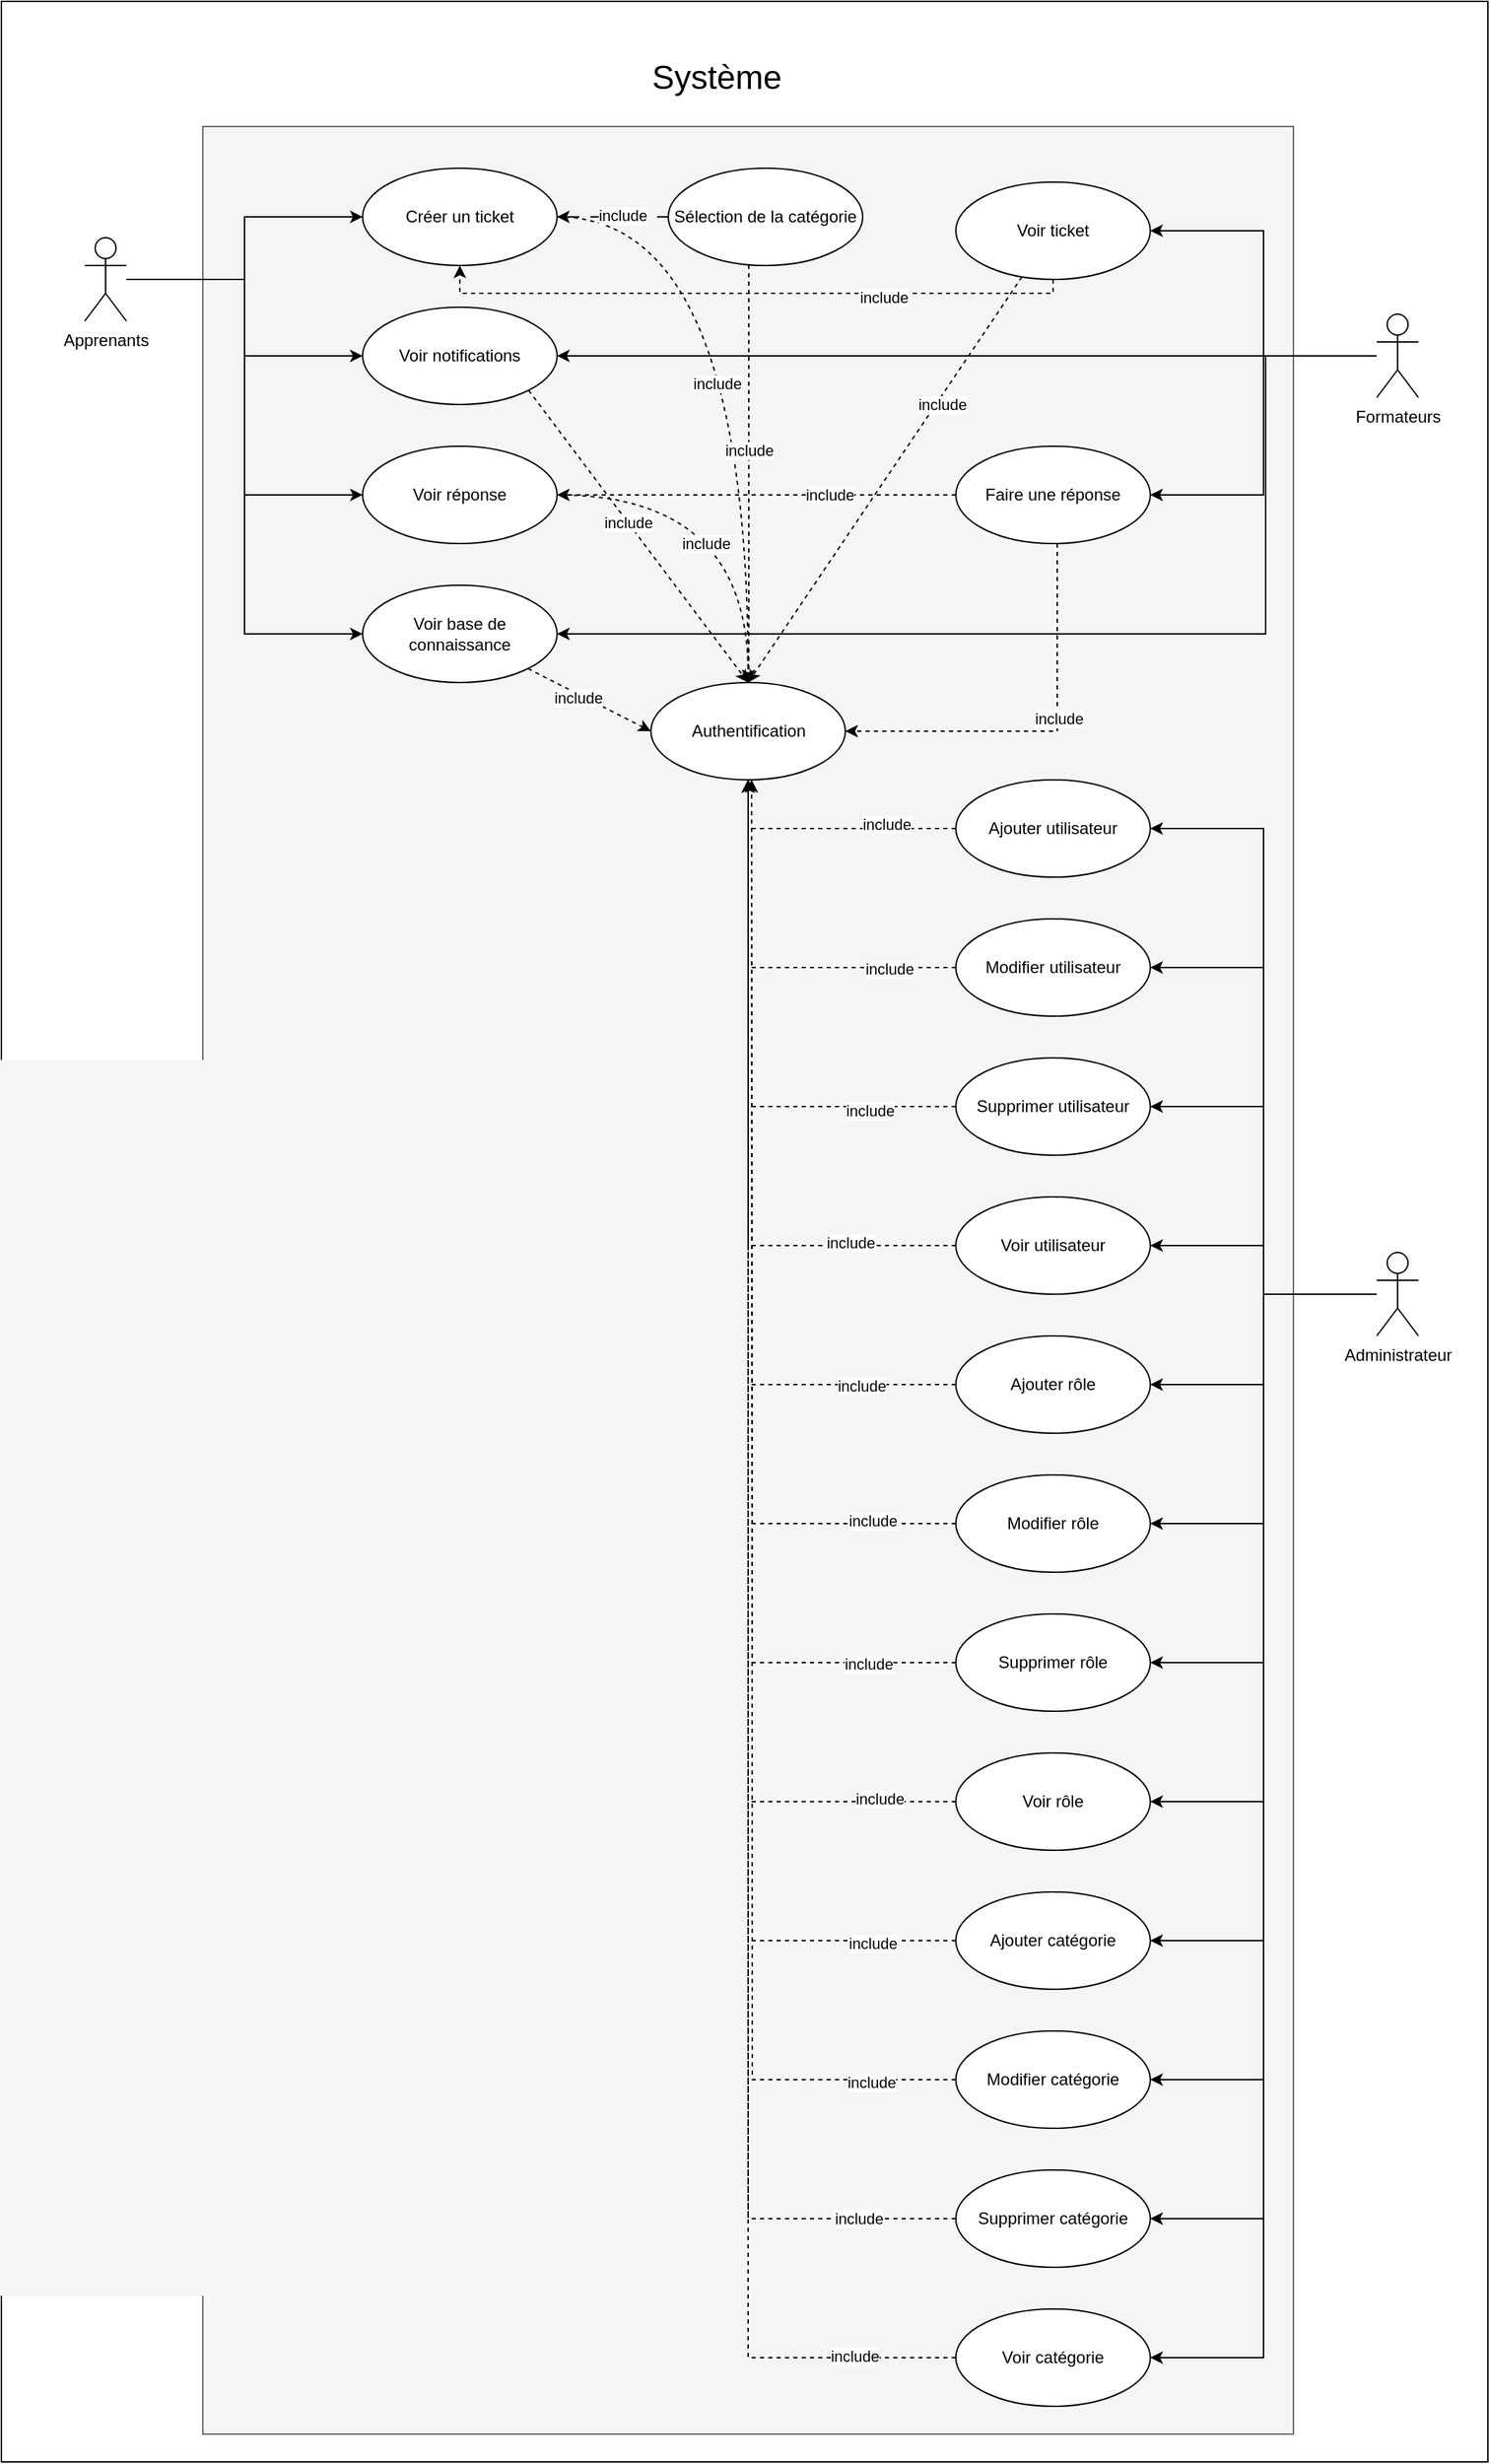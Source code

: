 <mxfile version="24.5.3" type="github">
  <diagram name="Page-1" id="a_KJF-R7G64jecmjtPI3">
    <mxGraphModel dx="1512" dy="1913" grid="1" gridSize="10" guides="1" tooltips="1" connect="1" arrows="1" fold="1" page="1" pageScale="1" pageWidth="827" pageHeight="1169" math="0" shadow="0">
      <root>
        <mxCell id="0" />
        <mxCell id="1" parent="0" />
        <mxCell id="jpVJKen0Qmn309Zhzjyx-4" value="" style="rounded=0;whiteSpace=wrap;html=1;" parent="1" vertex="1">
          <mxGeometry y="-40" width="1070" height="1770" as="geometry" />
        </mxCell>
        <mxCell id="jpVJKen0Qmn309Zhzjyx-5" value="" style="rounded=0;whiteSpace=wrap;html=1;fillColor=#f5f5f5;fontColor=#333333;strokeColor=#666666;" parent="1" vertex="1">
          <mxGeometry x="145" y="50" width="785" height="1660" as="geometry" />
        </mxCell>
        <mxCell id="jpVJKen0Qmn309Zhzjyx-6" value="&lt;font style=&quot;font-size: 24px;&quot;&gt;Système&lt;/font&gt;" style="text;html=1;align=center;verticalAlign=middle;whiteSpace=wrap;rounded=0;" parent="1" vertex="1">
          <mxGeometry x="460" width="110" height="30" as="geometry" />
        </mxCell>
        <mxCell id="jpVJKen0Qmn309Zhzjyx-43" style="edgeStyle=orthogonalEdgeStyle;rounded=0;orthogonalLoop=1;jettySize=auto;html=1;" parent="1" source="jpVJKen0Qmn309Zhzjyx-7" target="jpVJKen0Qmn309Zhzjyx-10" edge="1">
          <mxGeometry relative="1" as="geometry" />
        </mxCell>
        <mxCell id="jpVJKen0Qmn309Zhzjyx-44" style="edgeStyle=orthogonalEdgeStyle;rounded=0;orthogonalLoop=1;jettySize=auto;html=1;" parent="1" source="jpVJKen0Qmn309Zhzjyx-7" target="jpVJKen0Qmn309Zhzjyx-11" edge="1">
          <mxGeometry relative="1" as="geometry" />
        </mxCell>
        <mxCell id="jpVJKen0Qmn309Zhzjyx-45" style="edgeStyle=orthogonalEdgeStyle;rounded=0;orthogonalLoop=1;jettySize=auto;html=1;entryX=0;entryY=0.5;entryDx=0;entryDy=0;" parent="1" source="jpVJKen0Qmn309Zhzjyx-7" target="jpVJKen0Qmn309Zhzjyx-12" edge="1">
          <mxGeometry relative="1" as="geometry" />
        </mxCell>
        <mxCell id="jpVJKen0Qmn309Zhzjyx-46" style="edgeStyle=orthogonalEdgeStyle;rounded=0;orthogonalLoop=1;jettySize=auto;html=1;entryX=0;entryY=0.5;entryDx=0;entryDy=0;" parent="1" source="jpVJKen0Qmn309Zhzjyx-7" target="jpVJKen0Qmn309Zhzjyx-13" edge="1">
          <mxGeometry relative="1" as="geometry" />
        </mxCell>
        <mxCell id="jpVJKen0Qmn309Zhzjyx-7" value="Apprenants" style="shape=umlActor;verticalLabelPosition=bottom;verticalAlign=top;html=1;outlineConnect=0;" parent="1" vertex="1">
          <mxGeometry x="60" y="130" width="30" height="60" as="geometry" />
        </mxCell>
        <mxCell id="jpVJKen0Qmn309Zhzjyx-47" style="edgeStyle=orthogonalEdgeStyle;rounded=0;orthogonalLoop=1;jettySize=auto;html=1;entryX=1;entryY=0.5;entryDx=0;entryDy=0;" parent="1" source="jpVJKen0Qmn309Zhzjyx-8" target="jpVJKen0Qmn309Zhzjyx-30" edge="1">
          <mxGeometry relative="1" as="geometry" />
        </mxCell>
        <mxCell id="jpVJKen0Qmn309Zhzjyx-48" style="edgeStyle=orthogonalEdgeStyle;rounded=0;orthogonalLoop=1;jettySize=auto;html=1;entryX=1;entryY=0.5;entryDx=0;entryDy=0;" parent="1" source="jpVJKen0Qmn309Zhzjyx-8" target="jpVJKen0Qmn309Zhzjyx-31" edge="1">
          <mxGeometry relative="1" as="geometry" />
        </mxCell>
        <mxCell id="jpVJKen0Qmn309Zhzjyx-50" style="edgeStyle=orthogonalEdgeStyle;rounded=0;orthogonalLoop=1;jettySize=auto;html=1;" parent="1" source="jpVJKen0Qmn309Zhzjyx-8" target="jpVJKen0Qmn309Zhzjyx-11" edge="1">
          <mxGeometry relative="1" as="geometry" />
        </mxCell>
        <mxCell id="jpVJKen0Qmn309Zhzjyx-51" style="edgeStyle=orthogonalEdgeStyle;rounded=0;orthogonalLoop=1;jettySize=auto;html=1;entryX=1;entryY=0.5;entryDx=0;entryDy=0;" parent="1" source="jpVJKen0Qmn309Zhzjyx-8" target="jpVJKen0Qmn309Zhzjyx-13" edge="1">
          <mxGeometry relative="1" as="geometry">
            <Array as="points">
              <mxPoint x="910" y="215" />
              <mxPoint x="910" y="415" />
            </Array>
          </mxGeometry>
        </mxCell>
        <mxCell id="jpVJKen0Qmn309Zhzjyx-8" value="Formateurs" style="shape=umlActor;verticalLabelPosition=bottom;verticalAlign=top;html=1;outlineConnect=0;" parent="1" vertex="1">
          <mxGeometry x="990" y="185" width="30" height="60" as="geometry" />
        </mxCell>
        <mxCell id="jpVJKen0Qmn309Zhzjyx-35" style="edgeStyle=orthogonalEdgeStyle;rounded=0;orthogonalLoop=1;jettySize=auto;html=1;entryX=1;entryY=0.5;entryDx=0;entryDy=0;" parent="1" source="jpVJKen0Qmn309Zhzjyx-9" target="jpVJKen0Qmn309Zhzjyx-17" edge="1">
          <mxGeometry relative="1" as="geometry" />
        </mxCell>
        <mxCell id="jpVJKen0Qmn309Zhzjyx-36" style="edgeStyle=orthogonalEdgeStyle;rounded=0;orthogonalLoop=1;jettySize=auto;html=1;entryX=1;entryY=0.5;entryDx=0;entryDy=0;" parent="1" source="jpVJKen0Qmn309Zhzjyx-9" target="jpVJKen0Qmn309Zhzjyx-16" edge="1">
          <mxGeometry relative="1" as="geometry" />
        </mxCell>
        <mxCell id="jpVJKen0Qmn309Zhzjyx-37" style="edgeStyle=orthogonalEdgeStyle;rounded=0;orthogonalLoop=1;jettySize=auto;html=1;entryX=1;entryY=0.5;entryDx=0;entryDy=0;" parent="1" source="jpVJKen0Qmn309Zhzjyx-9" target="jpVJKen0Qmn309Zhzjyx-15" edge="1">
          <mxGeometry relative="1" as="geometry" />
        </mxCell>
        <mxCell id="jpVJKen0Qmn309Zhzjyx-38" style="edgeStyle=orthogonalEdgeStyle;rounded=0;orthogonalLoop=1;jettySize=auto;html=1;entryX=1;entryY=0.5;entryDx=0;entryDy=0;" parent="1" source="jpVJKen0Qmn309Zhzjyx-9" target="jpVJKen0Qmn309Zhzjyx-14" edge="1">
          <mxGeometry relative="1" as="geometry" />
        </mxCell>
        <mxCell id="jpVJKen0Qmn309Zhzjyx-39" style="edgeStyle=orthogonalEdgeStyle;rounded=0;orthogonalLoop=1;jettySize=auto;html=1;entryX=1;entryY=0.5;entryDx=0;entryDy=0;" parent="1" source="jpVJKen0Qmn309Zhzjyx-9" target="jpVJKen0Qmn309Zhzjyx-26" edge="1">
          <mxGeometry relative="1" as="geometry" />
        </mxCell>
        <mxCell id="jpVJKen0Qmn309Zhzjyx-40" style="edgeStyle=orthogonalEdgeStyle;rounded=0;orthogonalLoop=1;jettySize=auto;html=1;entryX=1;entryY=0.5;entryDx=0;entryDy=0;" parent="1" source="jpVJKen0Qmn309Zhzjyx-9" target="jpVJKen0Qmn309Zhzjyx-25" edge="1">
          <mxGeometry relative="1" as="geometry" />
        </mxCell>
        <mxCell id="jpVJKen0Qmn309Zhzjyx-41" style="edgeStyle=orthogonalEdgeStyle;rounded=0;orthogonalLoop=1;jettySize=auto;html=1;entryX=1;entryY=0.5;entryDx=0;entryDy=0;" parent="1" source="jpVJKen0Qmn309Zhzjyx-9" target="jpVJKen0Qmn309Zhzjyx-24" edge="1">
          <mxGeometry relative="1" as="geometry" />
        </mxCell>
        <mxCell id="jpVJKen0Qmn309Zhzjyx-42" style="edgeStyle=orthogonalEdgeStyle;rounded=0;orthogonalLoop=1;jettySize=auto;html=1;entryX=1;entryY=0.5;entryDx=0;entryDy=0;" parent="1" source="jpVJKen0Qmn309Zhzjyx-9" target="jpVJKen0Qmn309Zhzjyx-23" edge="1">
          <mxGeometry relative="1" as="geometry" />
        </mxCell>
        <mxCell id="2wMLGbDJbNt9hUACMo2q-5" style="edgeStyle=orthogonalEdgeStyle;rounded=0;orthogonalLoop=1;jettySize=auto;html=1;entryX=1;entryY=0.5;entryDx=0;entryDy=0;" edge="1" parent="1" source="jpVJKen0Qmn309Zhzjyx-9" target="2wMLGbDJbNt9hUACMo2q-1">
          <mxGeometry relative="1" as="geometry" />
        </mxCell>
        <mxCell id="2wMLGbDJbNt9hUACMo2q-6" style="edgeStyle=orthogonalEdgeStyle;rounded=0;orthogonalLoop=1;jettySize=auto;html=1;entryX=1;entryY=0.5;entryDx=0;entryDy=0;" edge="1" parent="1" source="jpVJKen0Qmn309Zhzjyx-9" target="2wMLGbDJbNt9hUACMo2q-2">
          <mxGeometry relative="1" as="geometry" />
        </mxCell>
        <mxCell id="2wMLGbDJbNt9hUACMo2q-7" style="edgeStyle=orthogonalEdgeStyle;rounded=0;orthogonalLoop=1;jettySize=auto;html=1;entryX=1;entryY=0.5;entryDx=0;entryDy=0;" edge="1" parent="1" source="jpVJKen0Qmn309Zhzjyx-9" target="2wMLGbDJbNt9hUACMo2q-3">
          <mxGeometry relative="1" as="geometry" />
        </mxCell>
        <mxCell id="2wMLGbDJbNt9hUACMo2q-8" style="edgeStyle=orthogonalEdgeStyle;rounded=0;orthogonalLoop=1;jettySize=auto;html=1;entryX=1;entryY=0.5;entryDx=0;entryDy=0;" edge="1" parent="1" source="jpVJKen0Qmn309Zhzjyx-9" target="2wMLGbDJbNt9hUACMo2q-4">
          <mxGeometry relative="1" as="geometry" />
        </mxCell>
        <mxCell id="jpVJKen0Qmn309Zhzjyx-9" value="Administrateur" style="shape=umlActor;verticalLabelPosition=bottom;verticalAlign=top;html=1;outlineConnect=0;" parent="1" vertex="1">
          <mxGeometry x="990" y="860" width="30" height="60" as="geometry" />
        </mxCell>
        <mxCell id="jpVJKen0Qmn309Zhzjyx-62" style="rounded=0;orthogonalLoop=1;jettySize=auto;html=1;entryX=0.5;entryY=0;entryDx=0;entryDy=0;edgeStyle=orthogonalEdgeStyle;curved=1;dashed=1;" parent="1" source="jpVJKen0Qmn309Zhzjyx-10" target="jpVJKen0Qmn309Zhzjyx-32" edge="1">
          <mxGeometry relative="1" as="geometry" />
        </mxCell>
        <mxCell id="jpVJKen0Qmn309Zhzjyx-63" value="include" style="edgeLabel;html=1;align=center;verticalAlign=middle;resizable=0;points=[];" parent="jpVJKen0Qmn309Zhzjyx-62" vertex="1" connectable="0">
          <mxGeometry x="0.089" y="-23" relative="1" as="geometry">
            <mxPoint as="offset" />
          </mxGeometry>
        </mxCell>
        <mxCell id="jpVJKen0Qmn309Zhzjyx-10" value="Créer un ticket" style="ellipse;whiteSpace=wrap;html=1;" parent="1" vertex="1">
          <mxGeometry x="260" y="80" width="140" height="70" as="geometry" />
        </mxCell>
        <mxCell id="jpVJKen0Qmn309Zhzjyx-60" style="rounded=0;orthogonalLoop=1;jettySize=auto;html=1;entryX=0.5;entryY=0;entryDx=0;entryDy=0;exitX=1;exitY=1;exitDx=0;exitDy=0;dashed=1;" parent="1" source="jpVJKen0Qmn309Zhzjyx-11" target="jpVJKen0Qmn309Zhzjyx-32" edge="1">
          <mxGeometry relative="1" as="geometry" />
        </mxCell>
        <mxCell id="jpVJKen0Qmn309Zhzjyx-61" value="include" style="edgeLabel;html=1;align=center;verticalAlign=middle;resizable=0;points=[];" parent="jpVJKen0Qmn309Zhzjyx-60" vertex="1" connectable="0">
          <mxGeometry x="-0.097" relative="1" as="geometry">
            <mxPoint as="offset" />
          </mxGeometry>
        </mxCell>
        <mxCell id="jpVJKen0Qmn309Zhzjyx-11" value="Voir notifications" style="ellipse;whiteSpace=wrap;html=1;" parent="1" vertex="1">
          <mxGeometry x="260" y="180" width="140" height="70" as="geometry" />
        </mxCell>
        <mxCell id="jpVJKen0Qmn309Zhzjyx-58" style="edgeStyle=orthogonalEdgeStyle;rounded=0;orthogonalLoop=1;jettySize=auto;html=1;dashed=1;curved=1;" parent="1" source="jpVJKen0Qmn309Zhzjyx-12" target="jpVJKen0Qmn309Zhzjyx-32" edge="1">
          <mxGeometry relative="1" as="geometry" />
        </mxCell>
        <mxCell id="jpVJKen0Qmn309Zhzjyx-67" value="include" style="edgeLabel;html=1;align=center;verticalAlign=middle;resizable=0;points=[];" parent="jpVJKen0Qmn309Zhzjyx-58" vertex="1" connectable="0">
          <mxGeometry x="0.266" y="-31" relative="1" as="geometry">
            <mxPoint as="offset" />
          </mxGeometry>
        </mxCell>
        <mxCell id="jpVJKen0Qmn309Zhzjyx-12" value="Voir réponse" style="ellipse;whiteSpace=wrap;html=1;" parent="1" vertex="1">
          <mxGeometry x="260" y="280" width="140" height="70" as="geometry" />
        </mxCell>
        <mxCell id="jpVJKen0Qmn309Zhzjyx-56" style="rounded=0;orthogonalLoop=1;jettySize=auto;html=1;entryX=0;entryY=0.5;entryDx=0;entryDy=0;dashed=1;" parent="1" source="jpVJKen0Qmn309Zhzjyx-13" target="jpVJKen0Qmn309Zhzjyx-32" edge="1">
          <mxGeometry relative="1" as="geometry" />
        </mxCell>
        <mxCell id="jpVJKen0Qmn309Zhzjyx-57" value="include" style="edgeLabel;html=1;align=center;verticalAlign=middle;resizable=0;points=[];" parent="jpVJKen0Qmn309Zhzjyx-56" vertex="1" connectable="0">
          <mxGeometry x="-0.171" y="-2" relative="1" as="geometry">
            <mxPoint as="offset" />
          </mxGeometry>
        </mxCell>
        <mxCell id="jpVJKen0Qmn309Zhzjyx-13" value="Voir base de connaissance" style="ellipse;whiteSpace=wrap;html=1;" parent="1" vertex="1">
          <mxGeometry x="260" y="380" width="140" height="70" as="geometry" />
        </mxCell>
        <mxCell id="jpVJKen0Qmn309Zhzjyx-80" style="edgeStyle=orthogonalEdgeStyle;rounded=0;orthogonalLoop=1;jettySize=auto;html=1;entryX=0.5;entryY=1;entryDx=0;entryDy=0;dashed=1;" parent="1" source="jpVJKen0Qmn309Zhzjyx-14" target="jpVJKen0Qmn309Zhzjyx-32" edge="1">
          <mxGeometry relative="1" as="geometry" />
        </mxCell>
        <mxCell id="jpVJKen0Qmn309Zhzjyx-88" value="include" style="edgeLabel;html=1;align=center;verticalAlign=middle;resizable=0;points=[];" parent="jpVJKen0Qmn309Zhzjyx-80" vertex="1" connectable="0">
          <mxGeometry x="-0.766" relative="1" as="geometry">
            <mxPoint y="1" as="offset" />
          </mxGeometry>
        </mxCell>
        <mxCell id="jpVJKen0Qmn309Zhzjyx-14" value="Ajouter&amp;nbsp;rôle" style="ellipse;whiteSpace=wrap;html=1;" parent="1" vertex="1">
          <mxGeometry x="687" y="920" width="140" height="70" as="geometry" />
        </mxCell>
        <mxCell id="jpVJKen0Qmn309Zhzjyx-81" style="edgeStyle=orthogonalEdgeStyle;rounded=0;orthogonalLoop=1;jettySize=auto;html=1;dashed=1;" parent="1" source="jpVJKen0Qmn309Zhzjyx-15" target="jpVJKen0Qmn309Zhzjyx-32" edge="1">
          <mxGeometry relative="1" as="geometry" />
        </mxCell>
        <mxCell id="jpVJKen0Qmn309Zhzjyx-89" value="include" style="edgeLabel;html=1;align=center;verticalAlign=middle;resizable=0;points=[];" parent="jpVJKen0Qmn309Zhzjyx-81" vertex="1" connectable="0">
          <mxGeometry x="-0.823" y="-2" relative="1" as="geometry">
            <mxPoint as="offset" />
          </mxGeometry>
        </mxCell>
        <mxCell id="jpVJKen0Qmn309Zhzjyx-15" value="Modifier&amp;nbsp;rôle" style="ellipse;whiteSpace=wrap;html=1;" parent="1" vertex="1">
          <mxGeometry x="687" y="1020" width="140" height="70" as="geometry" />
        </mxCell>
        <mxCell id="jpVJKen0Qmn309Zhzjyx-82" style="edgeStyle=orthogonalEdgeStyle;rounded=0;orthogonalLoop=1;jettySize=auto;html=1;dashed=1;" parent="1" source="jpVJKen0Qmn309Zhzjyx-16" edge="1">
          <mxGeometry relative="1" as="geometry">
            <mxPoint x="540" y="520" as="targetPoint" />
          </mxGeometry>
        </mxCell>
        <mxCell id="jpVJKen0Qmn309Zhzjyx-90" value="include" style="edgeLabel;html=1;align=center;verticalAlign=middle;resizable=0;points=[];" parent="jpVJKen0Qmn309Zhzjyx-82" vertex="1" connectable="0">
          <mxGeometry x="-0.838" relative="1" as="geometry">
            <mxPoint y="1" as="offset" />
          </mxGeometry>
        </mxCell>
        <mxCell id="jpVJKen0Qmn309Zhzjyx-16" value="Supprimer&amp;nbsp;rôle" style="ellipse;whiteSpace=wrap;html=1;" parent="1" vertex="1">
          <mxGeometry x="687" y="1120" width="140" height="70" as="geometry" />
        </mxCell>
        <mxCell id="jpVJKen0Qmn309Zhzjyx-83" style="edgeStyle=orthogonalEdgeStyle;rounded=0;orthogonalLoop=1;jettySize=auto;html=1;entryX=0.5;entryY=1;entryDx=0;entryDy=0;dashed=1;" parent="1" source="jpVJKen0Qmn309Zhzjyx-17" target="jpVJKen0Qmn309Zhzjyx-32" edge="1">
          <mxGeometry relative="1" as="geometry" />
        </mxCell>
        <mxCell id="jpVJKen0Qmn309Zhzjyx-91" value="include" style="edgeLabel;html=1;align=center;verticalAlign=middle;resizable=0;points=[];" parent="jpVJKen0Qmn309Zhzjyx-83" vertex="1" connectable="0">
          <mxGeometry x="-0.874" y="-2" relative="1" as="geometry">
            <mxPoint as="offset" />
          </mxGeometry>
        </mxCell>
        <mxCell id="jpVJKen0Qmn309Zhzjyx-17" value="Voir rôle" style="ellipse;whiteSpace=wrap;html=1;" parent="1" vertex="1">
          <mxGeometry x="687" y="1220" width="140" height="70" as="geometry" />
        </mxCell>
        <mxCell id="jpVJKen0Qmn309Zhzjyx-76" style="edgeStyle=orthogonalEdgeStyle;rounded=0;orthogonalLoop=1;jettySize=auto;html=1;entryX=0.5;entryY=1;entryDx=0;entryDy=0;dashed=1;" parent="1" source="jpVJKen0Qmn309Zhzjyx-23" target="jpVJKen0Qmn309Zhzjyx-32" edge="1">
          <mxGeometry relative="1" as="geometry" />
        </mxCell>
        <mxCell id="jpVJKen0Qmn309Zhzjyx-84" value="include" style="edgeLabel;html=1;align=center;verticalAlign=middle;resizable=0;points=[];" parent="jpVJKen0Qmn309Zhzjyx-76" vertex="1" connectable="0">
          <mxGeometry x="-0.45" y="-3" relative="1" as="geometry">
            <mxPoint as="offset" />
          </mxGeometry>
        </mxCell>
        <mxCell id="jpVJKen0Qmn309Zhzjyx-23" value="Ajouter utilisateur" style="ellipse;whiteSpace=wrap;html=1;" parent="1" vertex="1">
          <mxGeometry x="687" y="520" width="140" height="70" as="geometry" />
        </mxCell>
        <mxCell id="jpVJKen0Qmn309Zhzjyx-77" style="edgeStyle=orthogonalEdgeStyle;rounded=0;orthogonalLoop=1;jettySize=auto;html=1;entryX=0.5;entryY=1;entryDx=0;entryDy=0;dashed=1;" parent="1" source="jpVJKen0Qmn309Zhzjyx-24" target="jpVJKen0Qmn309Zhzjyx-32" edge="1">
          <mxGeometry relative="1" as="geometry" />
        </mxCell>
        <mxCell id="jpVJKen0Qmn309Zhzjyx-85" value="include" style="edgeLabel;html=1;align=center;verticalAlign=middle;resizable=0;points=[];" parent="jpVJKen0Qmn309Zhzjyx-77" vertex="1" connectable="0">
          <mxGeometry x="-0.661" relative="1" as="geometry">
            <mxPoint y="1" as="offset" />
          </mxGeometry>
        </mxCell>
        <mxCell id="jpVJKen0Qmn309Zhzjyx-24" value="Modifier utilisateur" style="ellipse;whiteSpace=wrap;html=1;" parent="1" vertex="1">
          <mxGeometry x="687" y="620" width="140" height="70" as="geometry" />
        </mxCell>
        <mxCell id="jpVJKen0Qmn309Zhzjyx-78" style="edgeStyle=orthogonalEdgeStyle;rounded=0;orthogonalLoop=1;jettySize=auto;html=1;entryX=0.5;entryY=1;entryDx=0;entryDy=0;dashed=1;" parent="1" source="jpVJKen0Qmn309Zhzjyx-25" target="jpVJKen0Qmn309Zhzjyx-32" edge="1">
          <mxGeometry relative="1" as="geometry" />
        </mxCell>
        <mxCell id="jpVJKen0Qmn309Zhzjyx-86" value="include" style="edgeLabel;html=1;align=center;verticalAlign=middle;resizable=0;points=[];" parent="jpVJKen0Qmn309Zhzjyx-78" vertex="1" connectable="0">
          <mxGeometry x="-0.677" y="3" relative="1" as="geometry">
            <mxPoint as="offset" />
          </mxGeometry>
        </mxCell>
        <mxCell id="jpVJKen0Qmn309Zhzjyx-25" value="Supprimer utilisateur" style="ellipse;whiteSpace=wrap;html=1;" parent="1" vertex="1">
          <mxGeometry x="687" y="720" width="140" height="70" as="geometry" />
        </mxCell>
        <mxCell id="jpVJKen0Qmn309Zhzjyx-79" style="edgeStyle=orthogonalEdgeStyle;rounded=0;orthogonalLoop=1;jettySize=auto;html=1;entryX=0.5;entryY=1;entryDx=0;entryDy=0;dashed=1;" parent="1" source="jpVJKen0Qmn309Zhzjyx-26" target="jpVJKen0Qmn309Zhzjyx-32" edge="1">
          <mxGeometry relative="1" as="geometry" />
        </mxCell>
        <mxCell id="jpVJKen0Qmn309Zhzjyx-87" value="include" style="edgeLabel;html=1;align=center;verticalAlign=middle;resizable=0;points=[];" parent="jpVJKen0Qmn309Zhzjyx-79" vertex="1" connectable="0">
          <mxGeometry x="-0.687" y="-2" relative="1" as="geometry">
            <mxPoint as="offset" />
          </mxGeometry>
        </mxCell>
        <mxCell id="jpVJKen0Qmn309Zhzjyx-26" value="Voir utilisateur" style="ellipse;whiteSpace=wrap;html=1;" parent="1" vertex="1">
          <mxGeometry x="687" y="820" width="140" height="70" as="geometry" />
        </mxCell>
        <mxCell id="jpVJKen0Qmn309Zhzjyx-52" style="edgeStyle=orthogonalEdgeStyle;rounded=0;orthogonalLoop=1;jettySize=auto;html=1;dashed=1;" parent="1" source="jpVJKen0Qmn309Zhzjyx-29" target="jpVJKen0Qmn309Zhzjyx-32" edge="1">
          <mxGeometry relative="1" as="geometry">
            <Array as="points">
              <mxPoint x="538" y="230" />
              <mxPoint x="538" y="230" />
            </Array>
          </mxGeometry>
        </mxCell>
        <mxCell id="jpVJKen0Qmn309Zhzjyx-55" value="include" style="edgeLabel;html=1;align=center;verticalAlign=middle;resizable=0;points=[];" parent="jpVJKen0Qmn309Zhzjyx-52" vertex="1" connectable="0">
          <mxGeometry x="-0.114" relative="1" as="geometry">
            <mxPoint as="offset" />
          </mxGeometry>
        </mxCell>
        <mxCell id="jpVJKen0Qmn309Zhzjyx-53" style="edgeStyle=orthogonalEdgeStyle;rounded=0;orthogonalLoop=1;jettySize=auto;html=1;dashed=1;dashPattern=8 8;" parent="1" source="jpVJKen0Qmn309Zhzjyx-29" target="jpVJKen0Qmn309Zhzjyx-10" edge="1">
          <mxGeometry relative="1" as="geometry" />
        </mxCell>
        <mxCell id="jpVJKen0Qmn309Zhzjyx-54" value="include" style="edgeLabel;html=1;align=center;verticalAlign=middle;resizable=0;points=[];" parent="jpVJKen0Qmn309Zhzjyx-53" vertex="1" connectable="0">
          <mxGeometry x="-0.175" y="-1" relative="1" as="geometry">
            <mxPoint as="offset" />
          </mxGeometry>
        </mxCell>
        <mxCell id="jpVJKen0Qmn309Zhzjyx-29" value="Sélection de la catégorie" style="ellipse;whiteSpace=wrap;html=1;" parent="1" vertex="1">
          <mxGeometry x="480" y="80" width="140" height="70" as="geometry" />
        </mxCell>
        <mxCell id="jpVJKen0Qmn309Zhzjyx-72" style="rounded=0;orthogonalLoop=1;jettySize=auto;html=1;entryX=0.5;entryY=0;entryDx=0;entryDy=0;dashed=1;" parent="1" source="jpVJKen0Qmn309Zhzjyx-30" target="jpVJKen0Qmn309Zhzjyx-32" edge="1">
          <mxGeometry relative="1" as="geometry" />
        </mxCell>
        <mxCell id="jpVJKen0Qmn309Zhzjyx-73" value="include" style="edgeLabel;html=1;align=center;verticalAlign=middle;resizable=0;points=[];" parent="jpVJKen0Qmn309Zhzjyx-72" vertex="1" connectable="0">
          <mxGeometry x="-0.383" y="3" relative="1" as="geometry">
            <mxPoint as="offset" />
          </mxGeometry>
        </mxCell>
        <mxCell id="jpVJKen0Qmn309Zhzjyx-74" style="edgeStyle=orthogonalEdgeStyle;rounded=0;orthogonalLoop=1;jettySize=auto;html=1;entryX=0.5;entryY=1;entryDx=0;entryDy=0;exitX=0.5;exitY=1;exitDx=0;exitDy=0;dashed=1;" parent="1" source="jpVJKen0Qmn309Zhzjyx-30" target="jpVJKen0Qmn309Zhzjyx-10" edge="1">
          <mxGeometry relative="1" as="geometry">
            <Array as="points">
              <mxPoint x="757" y="170" />
              <mxPoint x="330" y="170" />
            </Array>
          </mxGeometry>
        </mxCell>
        <mxCell id="jpVJKen0Qmn309Zhzjyx-75" value="include" style="edgeLabel;html=1;align=center;verticalAlign=middle;resizable=0;points=[];" parent="jpVJKen0Qmn309Zhzjyx-74" vertex="1" connectable="0">
          <mxGeometry x="-0.423" y="3" relative="1" as="geometry">
            <mxPoint as="offset" />
          </mxGeometry>
        </mxCell>
        <mxCell id="jpVJKen0Qmn309Zhzjyx-30" value="Voir ticket" style="ellipse;whiteSpace=wrap;html=1;" parent="1" vertex="1">
          <mxGeometry x="687" y="90" width="140" height="70" as="geometry" />
        </mxCell>
        <mxCell id="jpVJKen0Qmn309Zhzjyx-70" style="edgeStyle=orthogonalEdgeStyle;rounded=0;orthogonalLoop=1;jettySize=auto;html=1;entryX=1;entryY=0.5;entryDx=0;entryDy=0;dashed=1;" parent="1" source="jpVJKen0Qmn309Zhzjyx-31" target="jpVJKen0Qmn309Zhzjyx-32" edge="1">
          <mxGeometry relative="1" as="geometry">
            <Array as="points">
              <mxPoint x="760" y="485" />
            </Array>
          </mxGeometry>
        </mxCell>
        <mxCell id="jpVJKen0Qmn309Zhzjyx-71" value="include" style="edgeLabel;html=1;align=center;verticalAlign=middle;resizable=0;points=[];" parent="jpVJKen0Qmn309Zhzjyx-70" vertex="1" connectable="0">
          <mxGeometry x="-0.127" y="1" relative="1" as="geometry">
            <mxPoint as="offset" />
          </mxGeometry>
        </mxCell>
        <mxCell id="jpVJKen0Qmn309Zhzjyx-92" style="edgeStyle=orthogonalEdgeStyle;rounded=0;orthogonalLoop=1;jettySize=auto;html=1;entryX=1;entryY=0.5;entryDx=0;entryDy=0;dashed=1;" parent="1" source="jpVJKen0Qmn309Zhzjyx-31" target="jpVJKen0Qmn309Zhzjyx-12" edge="1">
          <mxGeometry relative="1" as="geometry" />
        </mxCell>
        <mxCell id="jpVJKen0Qmn309Zhzjyx-93" value="include" style="edgeLabel;html=1;align=center;verticalAlign=middle;resizable=0;points=[];" parent="jpVJKen0Qmn309Zhzjyx-92" vertex="1" connectable="0">
          <mxGeometry x="-0.366" relative="1" as="geometry">
            <mxPoint as="offset" />
          </mxGeometry>
        </mxCell>
        <mxCell id="jpVJKen0Qmn309Zhzjyx-31" value="Faire une réponse" style="ellipse;whiteSpace=wrap;html=1;" parent="1" vertex="1">
          <mxGeometry x="687" y="280" width="140" height="70" as="geometry" />
        </mxCell>
        <mxCell id="jpVJKen0Qmn309Zhzjyx-32" value="Authentification" style="ellipse;whiteSpace=wrap;html=1;" parent="1" vertex="1">
          <mxGeometry x="467.5" y="450" width="140" height="70" as="geometry" />
        </mxCell>
        <mxCell id="2wMLGbDJbNt9hUACMo2q-9" style="edgeStyle=orthogonalEdgeStyle;rounded=0;orthogonalLoop=1;jettySize=auto;html=1;entryX=0.5;entryY=1;entryDx=0;entryDy=0;dashed=1;" edge="1" parent="1" source="2wMLGbDJbNt9hUACMo2q-1" target="jpVJKen0Qmn309Zhzjyx-32">
          <mxGeometry relative="1" as="geometry" />
        </mxCell>
        <mxCell id="2wMLGbDJbNt9hUACMo2q-13" value="include" style="edgeLabel;html=1;align=center;verticalAlign=middle;resizable=0;points=[];" vertex="1" connectable="0" parent="2wMLGbDJbNt9hUACMo2q-9">
          <mxGeometry x="-0.878" y="2" relative="1" as="geometry">
            <mxPoint as="offset" />
          </mxGeometry>
        </mxCell>
        <mxCell id="2wMLGbDJbNt9hUACMo2q-1" value="Ajouter&amp;nbsp;catégorie" style="ellipse;whiteSpace=wrap;html=1;" vertex="1" parent="1">
          <mxGeometry x="687" y="1320" width="140" height="70" as="geometry" />
        </mxCell>
        <mxCell id="2wMLGbDJbNt9hUACMo2q-10" style="edgeStyle=orthogonalEdgeStyle;rounded=0;orthogonalLoop=1;jettySize=auto;html=1;dashed=1;" edge="1" parent="1" source="2wMLGbDJbNt9hUACMo2q-2">
          <mxGeometry relative="1" as="geometry">
            <mxPoint x="540" y="520" as="targetPoint" />
          </mxGeometry>
        </mxCell>
        <mxCell id="2wMLGbDJbNt9hUACMo2q-14" value="include" style="edgeLabel;html=1;align=center;verticalAlign=middle;resizable=0;points=[];" vertex="1" connectable="0" parent="2wMLGbDJbNt9hUACMo2q-10">
          <mxGeometry x="-0.887" y="2" relative="1" as="geometry">
            <mxPoint as="offset" />
          </mxGeometry>
        </mxCell>
        <mxCell id="2wMLGbDJbNt9hUACMo2q-2" value="Modifier catégorie" style="ellipse;whiteSpace=wrap;html=1;" vertex="1" parent="1">
          <mxGeometry x="687" y="1420" width="140" height="70" as="geometry" />
        </mxCell>
        <mxCell id="2wMLGbDJbNt9hUACMo2q-11" style="edgeStyle=orthogonalEdgeStyle;rounded=0;orthogonalLoop=1;jettySize=auto;html=1;entryX=0.5;entryY=1;entryDx=0;entryDy=0;dashed=1;" edge="1" parent="1" source="2wMLGbDJbNt9hUACMo2q-3" target="jpVJKen0Qmn309Zhzjyx-32">
          <mxGeometry relative="1" as="geometry" />
        </mxCell>
        <mxCell id="2wMLGbDJbNt9hUACMo2q-15" value="include" style="edgeLabel;html=1;align=center;verticalAlign=middle;resizable=0;points=[];" vertex="1" connectable="0" parent="2wMLGbDJbNt9hUACMo2q-11">
          <mxGeometry x="-0.881" relative="1" as="geometry">
            <mxPoint as="offset" />
          </mxGeometry>
        </mxCell>
        <mxCell id="2wMLGbDJbNt9hUACMo2q-3" value="Supprimer catégorie" style="ellipse;whiteSpace=wrap;html=1;" vertex="1" parent="1">
          <mxGeometry x="687" y="1520" width="140" height="70" as="geometry" />
        </mxCell>
        <mxCell id="2wMLGbDJbNt9hUACMo2q-12" style="edgeStyle=orthogonalEdgeStyle;rounded=0;orthogonalLoop=1;jettySize=auto;html=1;entryX=0.5;entryY=1;entryDx=0;entryDy=0;dashed=1;" edge="1" parent="1" source="2wMLGbDJbNt9hUACMo2q-4" target="jpVJKen0Qmn309Zhzjyx-32">
          <mxGeometry relative="1" as="geometry" />
        </mxCell>
        <mxCell id="2wMLGbDJbNt9hUACMo2q-16" value="include" style="edgeLabel;html=1;align=center;verticalAlign=middle;resizable=0;points=[];" vertex="1" connectable="0" parent="2wMLGbDJbNt9hUACMo2q-12">
          <mxGeometry x="-0.886" y="-1" relative="1" as="geometry">
            <mxPoint as="offset" />
          </mxGeometry>
        </mxCell>
        <mxCell id="2wMLGbDJbNt9hUACMo2q-4" value="Voir catégorie" style="ellipse;whiteSpace=wrap;html=1;" vertex="1" parent="1">
          <mxGeometry x="687" y="1620" width="140" height="70" as="geometry" />
        </mxCell>
      </root>
    </mxGraphModel>
  </diagram>
</mxfile>
